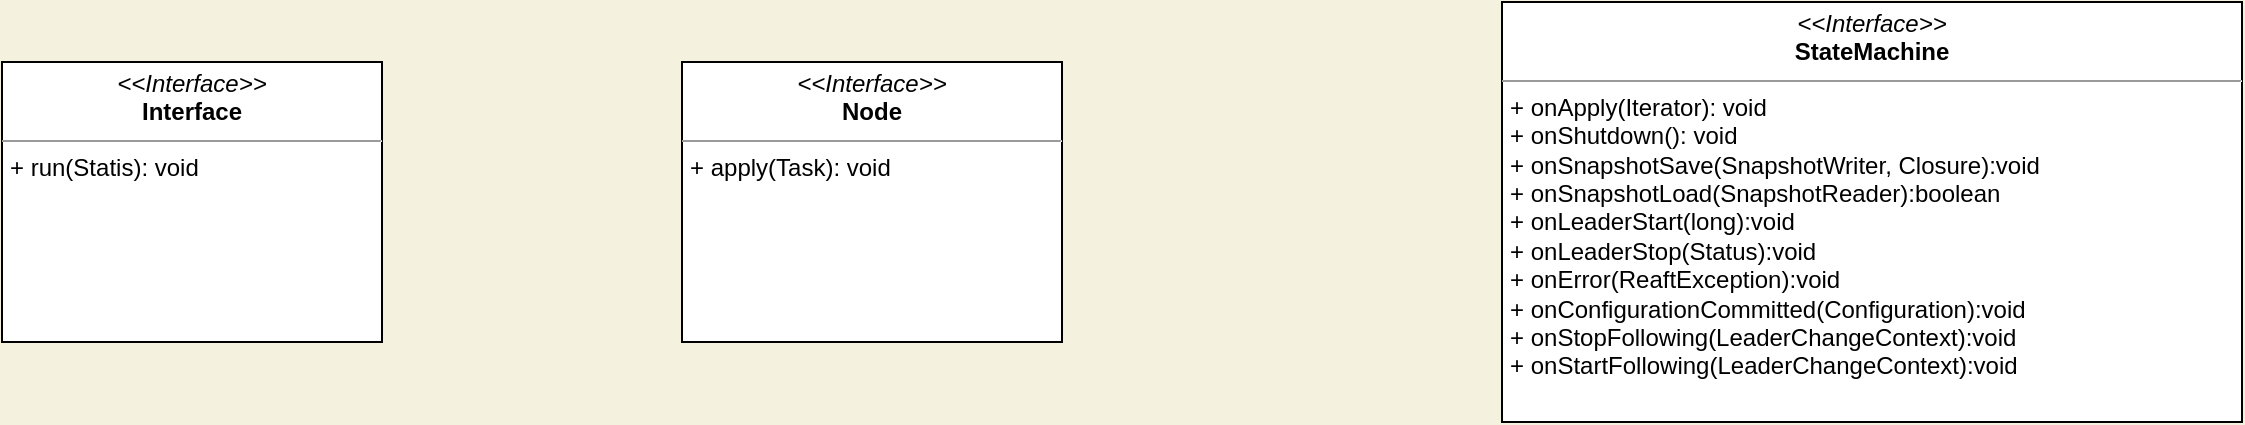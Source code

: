<mxfile version="14.1.3" type="github">
  <diagram id="SvszWPp6BmuoYny2FVMA" name="Page-1">
    <mxGraphModel dx="1309" dy="1113" grid="1" gridSize="10" guides="1" tooltips="1" connect="1" arrows="1" fold="1" page="1" pageScale="1" pageWidth="827" pageHeight="1169" background="#F4F1DE" math="0" shadow="0">
      <root>
        <mxCell id="0" />
        <mxCell id="1" parent="0" />
        <mxCell id="PMiv6AxNNTLqM1Qdg4m4-1" value="&lt;p style=&quot;margin: 0px ; margin-top: 4px ; text-align: center&quot;&gt;&lt;i&gt;&amp;lt;&amp;lt;Interface&amp;gt;&amp;gt;&lt;/i&gt;&lt;br&gt;&lt;b&gt;StateMachine&lt;/b&gt;&lt;/p&gt;&lt;hr size=&quot;1&quot;&gt;&lt;p style=&quot;margin: 0px ; margin-left: 4px&quot;&gt;+ onApply(Iterator): void&lt;br&gt;+ onShutdown(): void&lt;/p&gt;&lt;p style=&quot;margin: 0px ; margin-left: 4px&quot;&gt;+ onSnapshotSave(SnapshotWriter, Closure):void&lt;/p&gt;&lt;p style=&quot;margin: 0px ; margin-left: 4px&quot;&gt;+ onSnapshotLoad(SnapshotReader):boolean&lt;/p&gt;&lt;p style=&quot;margin: 0px ; margin-left: 4px&quot;&gt;+ onLeaderStart(long):void&lt;/p&gt;&lt;p style=&quot;margin: 0px ; margin-left: 4px&quot;&gt;+ onLeaderStop(Status):void&lt;/p&gt;&lt;p style=&quot;margin: 0px ; margin-left: 4px&quot;&gt;+ onError(ReaftException):void&lt;/p&gt;&lt;p style=&quot;margin: 0px ; margin-left: 4px&quot;&gt;+ onConfigurationCommitted(Configuration):void&lt;/p&gt;&lt;p style=&quot;margin: 0px ; margin-left: 4px&quot;&gt;+ onStopFollowing(LeaderChangeContext):void&lt;/p&gt;&lt;p style=&quot;margin: 0px ; margin-left: 4px&quot;&gt;+ onStartFollowing(LeaderChangeContext):void&lt;/p&gt;&lt;p style=&quot;margin: 0px ; margin-left: 4px&quot;&gt;&lt;br&gt;&lt;/p&gt;" style="verticalAlign=top;align=left;overflow=fill;fontSize=12;fontFamily=Helvetica;html=1;" vertex="1" parent="1">
          <mxGeometry x="160" y="130" width="370" height="210" as="geometry" />
        </mxCell>
        <mxCell id="PMiv6AxNNTLqM1Qdg4m4-2" value="&lt;p style=&quot;margin: 0px ; margin-top: 4px ; text-align: center&quot;&gt;&lt;i&gt;&amp;lt;&amp;lt;Interface&amp;gt;&amp;gt;&lt;/i&gt;&lt;br&gt;&lt;b&gt;Node&lt;/b&gt;&lt;/p&gt;&lt;hr size=&quot;1&quot;&gt;&lt;p style=&quot;margin: 0px ; margin-left: 4px&quot;&gt;+ apply(Task): void&lt;br&gt;&lt;/p&gt;" style="verticalAlign=top;align=left;overflow=fill;fontSize=12;fontFamily=Helvetica;html=1;" vertex="1" parent="1">
          <mxGeometry x="-250" y="160" width="190" height="140" as="geometry" />
        </mxCell>
        <mxCell id="PMiv6AxNNTLqM1Qdg4m4-3" value="&lt;p style=&quot;margin: 0px ; margin-top: 4px ; text-align: center&quot;&gt;&lt;i&gt;&amp;lt;&amp;lt;Interface&amp;gt;&amp;gt;&lt;/i&gt;&lt;br&gt;&lt;b&gt;Interface&lt;/b&gt;&lt;/p&gt;&lt;hr size=&quot;1&quot;&gt;&lt;p style=&quot;margin: 0px ; margin-left: 4px&quot;&gt;+ run(Statis): void&lt;br&gt;&lt;/p&gt;" style="verticalAlign=top;align=left;overflow=fill;fontSize=12;fontFamily=Helvetica;html=1;" vertex="1" parent="1">
          <mxGeometry x="-590" y="160" width="190" height="140" as="geometry" />
        </mxCell>
      </root>
    </mxGraphModel>
  </diagram>
</mxfile>
